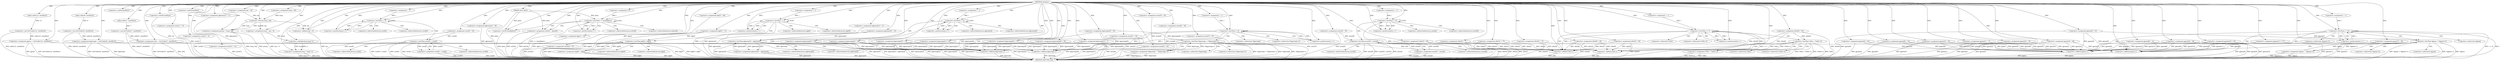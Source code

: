 digraph cbnalicn {  
"3689348814742510380" [label = "(METHOD,cbnalicn)" ]
"3689348814742510872" [label = "(METHOD_RETURN,void)" ]
"3689348814742510381" [label = "(PARAM,char* pbsic)" ]
"3689348814742510388" [label = "(<operator>.assignment,hsaq = 60)" ]
"3689348814742510391" [label = "(<operator>.assignment,gpmm = (int*)calloc(12, sizeof(int)))" ]
"3689348814742510393" [label = "(<operator>.cast,(int*)calloc(12, sizeof(int)))" ]
"3689348814742510395" [label = "(calloc,calloc(12, sizeof(int)))" ]
"3689348814742510397" [label = "(<operator>.sizeOf,sizeof(int))" ]
"3689348814742510399" [label = "(<operator>.assignment,qgloomy[0] = 23)" ]
"3689348814742510404" [label = "(<operator>.assignment,gpmm[0] = 61)" ]
"3689348814742510409" [label = "(<operator>.assignment,lpgwozqm = (int*)calloc(8, sizeof(int)))" ]
"3689348814742510411" [label = "(<operator>.cast,(int*)calloc(8, sizeof(int)))" ]
"3689348814742510413" [label = "(calloc,calloc(8, sizeof(int)))" ]
"3689348814742510415" [label = "(<operator>.sizeOf,sizeof(int))" ]
"3689348814742510420" [label = "(<operator>.assignment,sblw = (int*)calloc(7, sizeof(int)))" ]
"3689348814742510422" [label = "(<operator>.cast,(int*)calloc(7, sizeof(int)))" ]
"3689348814742510424" [label = "(calloc,calloc(7, sizeof(int)))" ]
"3689348814742510426" [label = "(<operator>.sizeOf,sizeof(int))" ]
"3689348814742510428" [label = "(<operator>.assignment,sblw[0] = 83)" ]
"3689348814742510434" [label = "(<operator>.assignment,cnre[0] = 63)" ]
"3689348814742510439" [label = "(<operator>.assignment,lpgwozqm[0] = 65)" ]
"3689348814742510444" [label = "(<operator>.assignment,cnre[1] = 72)" ]
"3689348814742510449" [label = "(<operator>.assignment,znwn[0] = 50)" ]
"3689348814742510454" [label = "(<operator>.assignment,cnre[2] = 31)" ]
"3689348814742510459" [label = "(<operator>.assignment,gpmm[1] = 17)" ]
"3689348814742510464" [label = "(<operator>.assignment,znwn[1] = 14)" ]
"3689348814742510469" [label = "(<operator>.assignment,qgloomy[1] = 71)" ]
"3689348814742510475" [label = "(<operator>.assignment,ieq = 36)" ]
"3689348814742510479" [label = "(<operator>.assignment,gwuyq = hsaq / ieq)" ]
"3689348814742510481" [label = "(<operator>.division,hsaq / ieq)" ]
"3689348814742510485" [label = "(<operator>.assignment,lpgwozqm[1] = 92)" ]
"3689348814742510492" [label = "(<operator>.assignment,i = 1)" ]
"3689348814742510495" [label = "(<operator>.lessThan,i < 3)" ]
"3689348814742510498" [label = "(<operator>.postIncrement,i++)" ]
"3689348814742510502" [label = "(<operator>.lessThan,cnre[0] < cnre[i])" ]
"3689348814742510510" [label = "(<operator>.assignment,cnre[0] = cnre[i])" ]
"3689348814742510517" [label = "(<operator>.assignment,hjp[0] = 13)" ]
"3689348814742510522" [label = "(<operator>.assignment,qgloomy[2] = 56)" ]
"3689348814742510527" [label = "(<operator>.assignment,sblw[1] = 75)" ]
"3689348814742510533" [label = "(<operator>.assignment,i=0)" ]
"3689348814742510536" [label = "(<operator>.lessThan,i < sizeof(pbsic))" ]
"3689348814742510538" [label = "(<operator>.sizeOf,sizeof(pbsic))" ]
"3689348814742510540" [label = "(<operator>.postIncrement,i++)" ]
"3689348814742510543" [label = "(<operator>.assignment,ewlw[i] = pbsic[i])" ]
"3689348814742510550" [label = "(<operator>.assignment,hjp[1] = 34)" ]
"3689348814742510555" [label = "(<operator>.assignment,gpmm[2] = 16)" ]
"3689348814742510560" [label = "(<operator>.assignment,znwn[2] = 97)" ]
"3689348814742510565" [label = "(<operator>.assignment,hsaq = ieq + 6)" ]
"3689348814742510567" [label = "(<operator>.addition,ieq + 6)" ]
"3689348814742510570" [label = "(<operator>.assignment,hjp[2] = 89)" ]
"3689348814742510577" [label = "(<operator>.assignment,i = 1)" ]
"3689348814742510580" [label = "(<operator>.lessThan,i < 3)" ]
"3689348814742510583" [label = "(<operator>.postIncrement,i++)" ]
"3689348814742510587" [label = "(<operator>.lessThan,hjp[0] < hjp[i])" ]
"3689348814742510595" [label = "(<operator>.assignment,hjp[0] = hjp[i])" ]
"3689348814742510602" [label = "(<operator>.assignment,hsaq = hsaq * 2)" ]
"3689348814742510604" [label = "(<operator>.multiplication,hsaq * 2)" ]
"3689348814742510607" [label = "(<operator>.assignment,lpgwozqm[2] = 96)" ]
"3689348814742510612" [label = "(<operator>.assignment,lpgwozqm[3] = 59)" ]
"3689348814742510617" [label = "(<operator>.assignment,qgloomy[3] = 11)" ]
"3689348814742510622" [label = "(<operator>.assignment,lpgwozqm[4] = 75)" ]
"3689348814742510629" [label = "(<operator>.assignment,i = 1)" ]
"3689348814742510632" [label = "(<operator>.lessThan,i < 4)" ]
"3689348814742510635" [label = "(<operator>.postIncrement,i++)" ]
"3689348814742510639" [label = "(<operator>.lessThan,qgloomy[0] < qgloomy[i])" ]
"3689348814742510647" [label = "(<operator>.assignment,qgloomy[0] = qgloomy[i])" ]
"3689348814742510654" [label = "(<operator>.assignment,lpgwozqm[5] = 33)" ]
"3689348814742510659" [label = "(<operator>.assignment,lpgwozqm[6] = 58)" ]
"3689348814742510664" [label = "(<operator>.assignment,sblw[2] = 7)" ]
"3689348814742510669" [label = "(<operator>.assignment,sblw[3] = 65)" ]
"3689348814742510674" [label = "(<operator>.assignment,lpgwozqm[7] = 7)" ]
"3689348814742510679" [label = "(<operator>.assignment,znwn[3] = 16)" ]
"3689348814742510684" [label = "(<operator>.assignment,znwn[4] = 93)" ]
"3689348814742510689" [label = "(<operator>.assignment,gpmm[3] = 66)" ]
"3689348814742510696" [label = "(<operator>.assignment,i = 1)" ]
"3689348814742510699" [label = "(<operator>.lessThan,i < 8)" ]
"3689348814742510702" [label = "(<operator>.postIncrement,i++)" ]
"3689348814742510706" [label = "(<operator>.lessThan,*lpgwozqm < *(lpgwozqm+i))" ]
"3689348814742510710" [label = "(<operator>.addition,lpgwozqm+i)" ]
"3689348814742510714" [label = "(<operator>.assignment,*lpgwozqm = *(lpgwozqm+i))" ]
"3689348814742510718" [label = "(<operator>.addition,lpgwozqm+i)" ]
"3689348814742510721" [label = "(<operator>.assignment,znwn[5] = 20)" ]
"3689348814742510726" [label = "(<operator>.assignment,znwn[6] = 50)" ]
"3689348814742510731" [label = "(<operator>.assignment,znwn[7] = 97)" ]
"3689348814742510736" [label = "(<operator>.assignment,sblw[4] = 73)" ]
"3689348814742510743" [label = "(<operator>.assignment,i = 1)" ]
"3689348814742510746" [label = "(<operator>.lessThan,i < 8)" ]
"3689348814742510749" [label = "(<operator>.postIncrement,i++)" ]
"3689348814742510753" [label = "(<operator>.lessThan,znwn[0] < znwn[i])" ]
"3689348814742510761" [label = "(<operator>.assignment,znwn[0] = znwn[i])" ]
"3689348814742510768" [label = "(<operator>.assignment,sblw[5] = 50)" ]
"3689348814742510773" [label = "(<operator>.assignment,gpmm[4] = 93)" ]
"3689348814742510778" [label = "(<operator>.assignment,sblw[6] = 36)" ]
"3689348814742510785" [label = "(<operator>.assignment,i = 1)" ]
"3689348814742510788" [label = "(<operator>.lessThan,i < 7)" ]
"3689348814742510791" [label = "(<operator>.postIncrement,i++)" ]
"3689348814742510795" [label = "(<operator>.lessThan,*sblw < *(sblw+i))" ]
"3689348814742510799" [label = "(<operator>.addition,sblw+i)" ]
"3689348814742510803" [label = "(<operator>.assignment,*sblw = *(sblw+i))" ]
"3689348814742510807" [label = "(<operator>.addition,sblw+i)" ]
"3689348814742510810" [label = "(<operator>.assignment,gpmm[5] = 55)" ]
"3689348814742510815" [label = "(<operator>.assignment,gpmm[6] = 52)" ]
"3689348814742510820" [label = "(<operator>.assignment,gpmm[7] = 80)" ]
"3689348814742510825" [label = "(<operator>.assignment,gpmm[8] = 21)" ]
"3689348814742510830" [label = "(<operator>.assignment,gpmm[9] = 60)" ]
"3689348814742510835" [label = "(<operator>.assignment,gpmm[10] = 54)" ]
"3689348814742510840" [label = "(<operator>.assignment,gpmm[11] = 57)" ]
"3689348814742510847" [label = "(<operator>.assignment,i = 1)" ]
"3689348814742510850" [label = "(<operator>.lessThan,i < 12)" ]
"3689348814742510853" [label = "(<operator>.postIncrement,i++)" ]
"3689348814742510857" [label = "(<operator>.lessThan,*gpmm < *(gpmm+i))" ]
"3689348814742510861" [label = "(<operator>.addition,gpmm+i)" ]
"3689348814742510865" [label = "(<operator>.assignment,*gpmm = *(gpmm+i))" ]
"3689348814742510869" [label = "(<operator>.addition,gpmm+i)" ]
"3689348814742510503" [label = "(<operator>.indirectIndexAccess,cnre[0])" ]
"3689348814742510506" [label = "(<operator>.indirectIndexAccess,cnre[i])" ]
"3689348814742510511" [label = "(<operator>.indirectIndexAccess,cnre[0])" ]
"3689348814742510514" [label = "(<operator>.indirectIndexAccess,cnre[i])" ]
"3689348814742510544" [label = "(<operator>.indirectIndexAccess,ewlw[i])" ]
"3689348814742510547" [label = "(<operator>.indirectIndexAccess,pbsic[i])" ]
"3689348814742510588" [label = "(<operator>.indirectIndexAccess,hjp[0])" ]
"3689348814742510591" [label = "(<operator>.indirectIndexAccess,hjp[i])" ]
"3689348814742510596" [label = "(<operator>.indirectIndexAccess,hjp[0])" ]
"3689348814742510599" [label = "(<operator>.indirectIndexAccess,hjp[i])" ]
"3689348814742510640" [label = "(<operator>.indirectIndexAccess,qgloomy[0])" ]
"3689348814742510643" [label = "(<operator>.indirectIndexAccess,qgloomy[i])" ]
"3689348814742510648" [label = "(<operator>.indirectIndexAccess,qgloomy[0])" ]
"3689348814742510651" [label = "(<operator>.indirectIndexAccess,qgloomy[i])" ]
"3689348814742510707" [label = "(<operator>.indirection,*lpgwozqm)" ]
"3689348814742510709" [label = "(<operator>.indirection,*(lpgwozqm+i))" ]
"3689348814742510715" [label = "(<operator>.indirection,*lpgwozqm)" ]
"3689348814742510717" [label = "(<operator>.indirection,*(lpgwozqm+i))" ]
"3689348814742510754" [label = "(<operator>.indirectIndexAccess,znwn[0])" ]
"3689348814742510757" [label = "(<operator>.indirectIndexAccess,znwn[i])" ]
"3689348814742510762" [label = "(<operator>.indirectIndexAccess,znwn[0])" ]
"3689348814742510765" [label = "(<operator>.indirectIndexAccess,znwn[i])" ]
"3689348814742510796" [label = "(<operator>.indirection,*sblw)" ]
"3689348814742510798" [label = "(<operator>.indirection,*(sblw+i))" ]
"3689348814742510804" [label = "(<operator>.indirection,*sblw)" ]
"3689348814742510806" [label = "(<operator>.indirection,*(sblw+i))" ]
"3689348814742510858" [label = "(<operator>.indirection,*gpmm)" ]
"3689348814742510860" [label = "(<operator>.indirection,*(gpmm+i))" ]
"3689348814742510866" [label = "(<operator>.indirection,*gpmm)" ]
"3689348814742510868" [label = "(<operator>.indirection,*(gpmm+i))" ]
  "3689348814742510795" -> "3689348814742510872"  [ label = "DDG: *sblw < *(sblw+i)"] 
  "3689348814742510865" -> "3689348814742510872"  [ label = "DDG: *gpmm"] 
  "3689348814742510746" -> "3689348814742510872"  [ label = "DDG: i < 8"] 
  "3689348814742510527" -> "3689348814742510872"  [ label = "DDG: sblw[1]"] 
  "3689348814742510411" -> "3689348814742510872"  [ label = "DDG: calloc(8, sizeof(int))"] 
  "3689348814742510595" -> "3689348814742510872"  [ label = "DDG: hjp[i]"] 
  "3689348814742510850" -> "3689348814742510872"  [ label = "DDG: i < 12"] 
  "3689348814742510434" -> "3689348814742510872"  [ label = "DDG: cnre[0]"] 
  "3689348814742510654" -> "3689348814742510872"  [ label = "DDG: lpgwozqm[5]"] 
  "3689348814742510710" -> "3689348814742510872"  [ label = "DDG: lpgwozqm"] 
  "3689348814742510612" -> "3689348814742510872"  [ label = "DDG: lpgwozqm[3]"] 
  "3689348814742510840" -> "3689348814742510872"  [ label = "DDG: gpmm[11]"] 
  "3689348814742510444" -> "3689348814742510872"  [ label = "DDG: cnre[1]"] 
  "3689348814742510659" -> "3689348814742510872"  [ label = "DDG: lpgwozqm[6]"] 
  "3689348814742510799" -> "3689348814742510872"  [ label = "DDG: sblw"] 
  "3689348814742510510" -> "3689348814742510872"  [ label = "DDG: cnre[0]"] 
  "3689348814742510479" -> "3689348814742510872"  [ label = "DDG: gwuyq"] 
  "3689348814742510454" -> "3689348814742510872"  [ label = "DDG: cnre[2]"] 
  "3689348814742510736" -> "3689348814742510872"  [ label = "DDG: sblw[4]"] 
  "3689348814742510639" -> "3689348814742510872"  [ label = "DDG: qgloomy[i]"] 
  "3689348814742510502" -> "3689348814742510872"  [ label = "DDG: cnre[0] < cnre[i]"] 
  "3689348814742510721" -> "3689348814742510872"  [ label = "DDG: znwn[5]"] 
  "3689348814742510602" -> "3689348814742510872"  [ label = "DDG: hsaq * 2"] 
  "3689348814742510550" -> "3689348814742510872"  [ label = "DDG: hjp[1]"] 
  "3689348814742510391" -> "3689348814742510872"  [ label = "DDG: gpmm"] 
  "3689348814742510861" -> "3689348814742510872"  [ label = "DDG: gpmm"] 
  "3689348814742510639" -> "3689348814742510872"  [ label = "DDG: qgloomy[0] < qgloomy[i]"] 
  "3689348814742510865" -> "3689348814742510872"  [ label = "DDG: *(gpmm+i)"] 
  "3689348814742510825" -> "3689348814742510872"  [ label = "DDG: gpmm[8]"] 
  "3689348814742510565" -> "3689348814742510872"  [ label = "DDG: ieq + 6"] 
  "3689348814742510761" -> "3689348814742510872"  [ label = "DDG: znwn[i]"] 
  "3689348814742510778" -> "3689348814742510872"  [ label = "DDG: sblw[6]"] 
  "3689348814742510714" -> "3689348814742510872"  [ label = "DDG: *lpgwozqm"] 
  "3689348814742510674" -> "3689348814742510872"  [ label = "DDG: lpgwozqm[7]"] 
  "3689348814742510555" -> "3689348814742510872"  [ label = "DDG: gpmm[2]"] 
  "3689348814742510502" -> "3689348814742510872"  [ label = "DDG: cnre[0]"] 
  "3689348814742510753" -> "3689348814742510872"  [ label = "DDG: znwn[0]"] 
  "3689348814742510647" -> "3689348814742510872"  [ label = "DDG: qgloomy[0]"] 
  "3689348814742510795" -> "3689348814742510872"  [ label = "DDG: *(sblw+i)"] 
  "3689348814742510647" -> "3689348814742510872"  [ label = "DDG: qgloomy[i]"] 
  "3689348814742510850" -> "3689348814742510872"  [ label = "DDG: i"] 
  "3689348814742510815" -> "3689348814742510872"  [ label = "DDG: gpmm[6]"] 
  "3689348814742510803" -> "3689348814742510872"  [ label = "DDG: *sblw"] 
  "3689348814742510391" -> "3689348814742510872"  [ label = "DDG: (int*)calloc(12, sizeof(int))"] 
  "3689348814742510543" -> "3689348814742510872"  [ label = "DDG: ewlw[i]"] 
  "3689348814742510632" -> "3689348814742510872"  [ label = "DDG: i < 4"] 
  "3689348814742510393" -> "3689348814742510872"  [ label = "DDG: calloc(12, sizeof(int))"] 
  "3689348814742510761" -> "3689348814742510872"  [ label = "DDG: znwn[0]"] 
  "3689348814742510538" -> "3689348814742510872"  [ label = "DDG: pbsic"] 
  "3689348814742510607" -> "3689348814742510872"  [ label = "DDG: lpgwozqm[2]"] 
  "3689348814742510684" -> "3689348814742510872"  [ label = "DDG: znwn[4]"] 
  "3689348814742510810" -> "3689348814742510872"  [ label = "DDG: gpmm[5]"] 
  "3689348814742510439" -> "3689348814742510872"  [ label = "DDG: lpgwozqm[0]"] 
  "3689348814742510664" -> "3689348814742510872"  [ label = "DDG: sblw[2]"] 
  "3689348814742510830" -> "3689348814742510872"  [ label = "DDG: gpmm[9]"] 
  "3689348814742510567" -> "3689348814742510872"  [ label = "DDG: ieq"] 
  "3689348814742510753" -> "3689348814742510872"  [ label = "DDG: znwn[0] < znwn[i]"] 
  "3689348814742510617" -> "3689348814742510872"  [ label = "DDG: qgloomy[3]"] 
  "3689348814742510820" -> "3689348814742510872"  [ label = "DDG: gpmm[7]"] 
  "3689348814742510857" -> "3689348814742510872"  [ label = "DDG: *gpmm < *(gpmm+i)"] 
  "3689348814742510795" -> "3689348814742510872"  [ label = "DDG: *sblw"] 
  "3689348814742510788" -> "3689348814742510872"  [ label = "DDG: i < 7"] 
  "3689348814742510706" -> "3689348814742510872"  [ label = "DDG: *lpgwozqm < *(lpgwozqm+i)"] 
  "3689348814742510420" -> "3689348814742510872"  [ label = "DDG: (int*)calloc(7, sizeof(int))"] 
  "3689348814742510459" -> "3689348814742510872"  [ label = "DDG: gpmm[1]"] 
  "3689348814742510449" -> "3689348814742510872"  [ label = "DDG: znwn[0]"] 
  "3689348814742510807" -> "3689348814742510872"  [ label = "DDG: sblw"] 
  "3689348814742510536" -> "3689348814742510872"  [ label = "DDG: i < sizeof(pbsic)"] 
  "3689348814742510726" -> "3689348814742510872"  [ label = "DDG: znwn[6]"] 
  "3689348814742510422" -> "3689348814742510872"  [ label = "DDG: calloc(7, sizeof(int))"] 
  "3689348814742510706" -> "3689348814742510872"  [ label = "DDG: *lpgwozqm"] 
  "3689348814742510404" -> "3689348814742510872"  [ label = "DDG: gpmm[0]"] 
  "3689348814742510409" -> "3689348814742510872"  [ label = "DDG: lpgwozqm"] 
  "3689348814742510857" -> "3689348814742510872"  [ label = "DDG: *(gpmm+i)"] 
  "3689348814742510669" -> "3689348814742510872"  [ label = "DDG: sblw[3]"] 
  "3689348814742510409" -> "3689348814742510872"  [ label = "DDG: (int*)calloc(8, sizeof(int))"] 
  "3689348814742510639" -> "3689348814742510872"  [ label = "DDG: qgloomy[0]"] 
  "3689348814742510773" -> "3689348814742510872"  [ label = "DDG: gpmm[4]"] 
  "3689348814742510502" -> "3689348814742510872"  [ label = "DDG: cnre[i]"] 
  "3689348814742510602" -> "3689348814742510872"  [ label = "DDG: hsaq"] 
  "3689348814742510706" -> "3689348814742510872"  [ label = "DDG: *(lpgwozqm+i)"] 
  "3689348814742510689" -> "3689348814742510872"  [ label = "DDG: gpmm[3]"] 
  "3689348814742510543" -> "3689348814742510872"  [ label = "DDG: pbsic[i]"] 
  "3689348814742510587" -> "3689348814742510872"  [ label = "DDG: hjp[0]"] 
  "3689348814742510469" -> "3689348814742510872"  [ label = "DDG: qgloomy[1]"] 
  "3689348814742510426" -> "3689348814742510872"  [ label = "DDG: int"] 
  "3689348814742510464" -> "3689348814742510872"  [ label = "DDG: znwn[1]"] 
  "3689348814742510753" -> "3689348814742510872"  [ label = "DDG: znwn[i]"] 
  "3689348814742510857" -> "3689348814742510872"  [ label = "DDG: *gpmm"] 
  "3689348814742510587" -> "3689348814742510872"  [ label = "DDG: hjp[0] < hjp[i]"] 
  "3689348814742510485" -> "3689348814742510872"  [ label = "DDG: lpgwozqm[1]"] 
  "3689348814742510595" -> "3689348814742510872"  [ label = "DDG: hjp[0]"] 
  "3689348814742510718" -> "3689348814742510872"  [ label = "DDG: lpgwozqm"] 
  "3689348814742510381" -> "3689348814742510872"  [ label = "DDG: pbsic"] 
  "3689348814742510587" -> "3689348814742510872"  [ label = "DDG: hjp[i]"] 
  "3689348814742510580" -> "3689348814742510872"  [ label = "DDG: i < 3"] 
  "3689348814742510768" -> "3689348814742510872"  [ label = "DDG: sblw[5]"] 
  "3689348814742510731" -> "3689348814742510872"  [ label = "DDG: znwn[7]"] 
  "3689348814742510420" -> "3689348814742510872"  [ label = "DDG: sblw"] 
  "3689348814742510399" -> "3689348814742510872"  [ label = "DDG: qgloomy[0]"] 
  "3689348814742510522" -> "3689348814742510872"  [ label = "DDG: qgloomy[2]"] 
  "3689348814742510835" -> "3689348814742510872"  [ label = "DDG: gpmm[10]"] 
  "3689348814742510714" -> "3689348814742510872"  [ label = "DDG: *(lpgwozqm+i)"] 
  "3689348814742510510" -> "3689348814742510872"  [ label = "DDG: cnre[i]"] 
  "3689348814742510517" -> "3689348814742510872"  [ label = "DDG: hjp[0]"] 
  "3689348814742510560" -> "3689348814742510872"  [ label = "DDG: znwn[2]"] 
  "3689348814742510479" -> "3689348814742510872"  [ label = "DDG: hsaq / ieq"] 
  "3689348814742510622" -> "3689348814742510872"  [ label = "DDG: lpgwozqm[4]"] 
  "3689348814742510803" -> "3689348814742510872"  [ label = "DDG: *(sblw+i)"] 
  "3689348814742510679" -> "3689348814742510872"  [ label = "DDG: znwn[3]"] 
  "3689348814742510570" -> "3689348814742510872"  [ label = "DDG: hjp[2]"] 
  "3689348814742510428" -> "3689348814742510872"  [ label = "DDG: sblw[0]"] 
  "3689348814742510869" -> "3689348814742510872"  [ label = "DDG: gpmm"] 
  "3689348814742510380" -> "3689348814742510381"  [ label = "DDG: "] 
  "3689348814742510380" -> "3689348814742510388"  [ label = "DDG: "] 
  "3689348814742510393" -> "3689348814742510391"  [ label = "DDG: calloc(12, sizeof(int))"] 
  "3689348814742510380" -> "3689348814742510391"  [ label = "DDG: "] 
  "3689348814742510395" -> "3689348814742510393"  [ label = "DDG: 12"] 
  "3689348814742510380" -> "3689348814742510395"  [ label = "DDG: "] 
  "3689348814742510380" -> "3689348814742510397"  [ label = "DDG: "] 
  "3689348814742510380" -> "3689348814742510399"  [ label = "DDG: "] 
  "3689348814742510380" -> "3689348814742510404"  [ label = "DDG: "] 
  "3689348814742510411" -> "3689348814742510409"  [ label = "DDG: calloc(8, sizeof(int))"] 
  "3689348814742510380" -> "3689348814742510409"  [ label = "DDG: "] 
  "3689348814742510413" -> "3689348814742510411"  [ label = "DDG: 8"] 
  "3689348814742510380" -> "3689348814742510413"  [ label = "DDG: "] 
  "3689348814742510380" -> "3689348814742510415"  [ label = "DDG: "] 
  "3689348814742510422" -> "3689348814742510420"  [ label = "DDG: calloc(7, sizeof(int))"] 
  "3689348814742510380" -> "3689348814742510420"  [ label = "DDG: "] 
  "3689348814742510424" -> "3689348814742510422"  [ label = "DDG: 7"] 
  "3689348814742510380" -> "3689348814742510424"  [ label = "DDG: "] 
  "3689348814742510380" -> "3689348814742510426"  [ label = "DDG: "] 
  "3689348814742510380" -> "3689348814742510428"  [ label = "DDG: "] 
  "3689348814742510380" -> "3689348814742510434"  [ label = "DDG: "] 
  "3689348814742510380" -> "3689348814742510439"  [ label = "DDG: "] 
  "3689348814742510380" -> "3689348814742510444"  [ label = "DDG: "] 
  "3689348814742510380" -> "3689348814742510449"  [ label = "DDG: "] 
  "3689348814742510380" -> "3689348814742510454"  [ label = "DDG: "] 
  "3689348814742510380" -> "3689348814742510459"  [ label = "DDG: "] 
  "3689348814742510380" -> "3689348814742510464"  [ label = "DDG: "] 
  "3689348814742510380" -> "3689348814742510469"  [ label = "DDG: "] 
  "3689348814742510380" -> "3689348814742510475"  [ label = "DDG: "] 
  "3689348814742510481" -> "3689348814742510479"  [ label = "DDG: hsaq"] 
  "3689348814742510481" -> "3689348814742510479"  [ label = "DDG: ieq"] 
  "3689348814742510380" -> "3689348814742510479"  [ label = "DDG: "] 
  "3689348814742510388" -> "3689348814742510481"  [ label = "DDG: hsaq"] 
  "3689348814742510380" -> "3689348814742510481"  [ label = "DDG: "] 
  "3689348814742510475" -> "3689348814742510481"  [ label = "DDG: ieq"] 
  "3689348814742510380" -> "3689348814742510485"  [ label = "DDG: "] 
  "3689348814742510380" -> "3689348814742510492"  [ label = "DDG: "] 
  "3689348814742510498" -> "3689348814742510495"  [ label = "DDG: i"] 
  "3689348814742510492" -> "3689348814742510495"  [ label = "DDG: i"] 
  "3689348814742510380" -> "3689348814742510495"  [ label = "DDG: "] 
  "3689348814742510495" -> "3689348814742510498"  [ label = "DDG: i"] 
  "3689348814742510380" -> "3689348814742510498"  [ label = "DDG: "] 
  "3689348814742510434" -> "3689348814742510502"  [ label = "DDG: cnre[0]"] 
  "3689348814742510510" -> "3689348814742510502"  [ label = "DDG: cnre[0]"] 
  "3689348814742510502" -> "3689348814742510510"  [ label = "DDG: cnre[i]"] 
  "3689348814742510380" -> "3689348814742510517"  [ label = "DDG: "] 
  "3689348814742510380" -> "3689348814742510522"  [ label = "DDG: "] 
  "3689348814742510380" -> "3689348814742510527"  [ label = "DDG: "] 
  "3689348814742510380" -> "3689348814742510533"  [ label = "DDG: "] 
  "3689348814742510540" -> "3689348814742510536"  [ label = "DDG: i"] 
  "3689348814742510533" -> "3689348814742510536"  [ label = "DDG: i"] 
  "3689348814742510380" -> "3689348814742510536"  [ label = "DDG: "] 
  "3689348814742510381" -> "3689348814742510536"  [ label = "DDG: pbsic"] 
  "3689348814742510381" -> "3689348814742510538"  [ label = "DDG: pbsic"] 
  "3689348814742510380" -> "3689348814742510538"  [ label = "DDG: "] 
  "3689348814742510536" -> "3689348814742510540"  [ label = "DDG: i"] 
  "3689348814742510380" -> "3689348814742510540"  [ label = "DDG: "] 
  "3689348814742510381" -> "3689348814742510543"  [ label = "DDG: pbsic"] 
  "3689348814742510380" -> "3689348814742510543"  [ label = "DDG: "] 
  "3689348814742510380" -> "3689348814742510550"  [ label = "DDG: "] 
  "3689348814742510380" -> "3689348814742510555"  [ label = "DDG: "] 
  "3689348814742510380" -> "3689348814742510560"  [ label = "DDG: "] 
  "3689348814742510481" -> "3689348814742510565"  [ label = "DDG: ieq"] 
  "3689348814742510380" -> "3689348814742510565"  [ label = "DDG: "] 
  "3689348814742510481" -> "3689348814742510567"  [ label = "DDG: ieq"] 
  "3689348814742510380" -> "3689348814742510567"  [ label = "DDG: "] 
  "3689348814742510380" -> "3689348814742510570"  [ label = "DDG: "] 
  "3689348814742510380" -> "3689348814742510577"  [ label = "DDG: "] 
  "3689348814742510577" -> "3689348814742510580"  [ label = "DDG: i"] 
  "3689348814742510583" -> "3689348814742510580"  [ label = "DDG: i"] 
  "3689348814742510380" -> "3689348814742510580"  [ label = "DDG: "] 
  "3689348814742510580" -> "3689348814742510583"  [ label = "DDG: i"] 
  "3689348814742510380" -> "3689348814742510583"  [ label = "DDG: "] 
  "3689348814742510595" -> "3689348814742510587"  [ label = "DDG: hjp[0]"] 
  "3689348814742510517" -> "3689348814742510587"  [ label = "DDG: hjp[0]"] 
  "3689348814742510587" -> "3689348814742510595"  [ label = "DDG: hjp[i]"] 
  "3689348814742510604" -> "3689348814742510602"  [ label = "DDG: hsaq"] 
  "3689348814742510604" -> "3689348814742510602"  [ label = "DDG: 2"] 
  "3689348814742510380" -> "3689348814742510602"  [ label = "DDG: "] 
  "3689348814742510565" -> "3689348814742510604"  [ label = "DDG: hsaq"] 
  "3689348814742510380" -> "3689348814742510604"  [ label = "DDG: "] 
  "3689348814742510380" -> "3689348814742510607"  [ label = "DDG: "] 
  "3689348814742510380" -> "3689348814742510612"  [ label = "DDG: "] 
  "3689348814742510380" -> "3689348814742510617"  [ label = "DDG: "] 
  "3689348814742510380" -> "3689348814742510622"  [ label = "DDG: "] 
  "3689348814742510380" -> "3689348814742510629"  [ label = "DDG: "] 
  "3689348814742510635" -> "3689348814742510632"  [ label = "DDG: i"] 
  "3689348814742510629" -> "3689348814742510632"  [ label = "DDG: i"] 
  "3689348814742510380" -> "3689348814742510632"  [ label = "DDG: "] 
  "3689348814742510632" -> "3689348814742510635"  [ label = "DDG: i"] 
  "3689348814742510380" -> "3689348814742510635"  [ label = "DDG: "] 
  "3689348814742510647" -> "3689348814742510639"  [ label = "DDG: qgloomy[0]"] 
  "3689348814742510399" -> "3689348814742510639"  [ label = "DDG: qgloomy[0]"] 
  "3689348814742510639" -> "3689348814742510647"  [ label = "DDG: qgloomy[i]"] 
  "3689348814742510380" -> "3689348814742510654"  [ label = "DDG: "] 
  "3689348814742510380" -> "3689348814742510659"  [ label = "DDG: "] 
  "3689348814742510380" -> "3689348814742510664"  [ label = "DDG: "] 
  "3689348814742510380" -> "3689348814742510669"  [ label = "DDG: "] 
  "3689348814742510380" -> "3689348814742510674"  [ label = "DDG: "] 
  "3689348814742510380" -> "3689348814742510679"  [ label = "DDG: "] 
  "3689348814742510380" -> "3689348814742510684"  [ label = "DDG: "] 
  "3689348814742510380" -> "3689348814742510689"  [ label = "DDG: "] 
  "3689348814742510380" -> "3689348814742510696"  [ label = "DDG: "] 
  "3689348814742510702" -> "3689348814742510699"  [ label = "DDG: i"] 
  "3689348814742510696" -> "3689348814742510699"  [ label = "DDG: i"] 
  "3689348814742510380" -> "3689348814742510699"  [ label = "DDG: "] 
  "3689348814742510380" -> "3689348814742510702"  [ label = "DDG: "] 
  "3689348814742510699" -> "3689348814742510702"  [ label = "DDG: i"] 
  "3689348814742510714" -> "3689348814742510706"  [ label = "DDG: *lpgwozqm"] 
  "3689348814742510439" -> "3689348814742510706"  [ label = "DDG: lpgwozqm[0]"] 
  "3689348814742510612" -> "3689348814742510710"  [ label = "DDG: lpgwozqm[3]"] 
  "3689348814742510659" -> "3689348814742510710"  [ label = "DDG: lpgwozqm[6]"] 
  "3689348814742510674" -> "3689348814742510710"  [ label = "DDG: lpgwozqm[7]"] 
  "3689348814742510607" -> "3689348814742510710"  [ label = "DDG: lpgwozqm[2]"] 
  "3689348814742510439" -> "3689348814742510710"  [ label = "DDG: lpgwozqm[0]"] 
  "3689348814742510409" -> "3689348814742510710"  [ label = "DDG: lpgwozqm"] 
  "3689348814742510622" -> "3689348814742510710"  [ label = "DDG: lpgwozqm[4]"] 
  "3689348814742510654" -> "3689348814742510710"  [ label = "DDG: lpgwozqm[5]"] 
  "3689348814742510485" -> "3689348814742510710"  [ label = "DDG: lpgwozqm[1]"] 
  "3689348814742510380" -> "3689348814742510710"  [ label = "DDG: "] 
  "3689348814742510699" -> "3689348814742510710"  [ label = "DDG: i"] 
  "3689348814742510706" -> "3689348814742510714"  [ label = "DDG: *(lpgwozqm+i)"] 
  "3689348814742510612" -> "3689348814742510718"  [ label = "DDG: lpgwozqm[3]"] 
  "3689348814742510659" -> "3689348814742510718"  [ label = "DDG: lpgwozqm[6]"] 
  "3689348814742510674" -> "3689348814742510718"  [ label = "DDG: lpgwozqm[7]"] 
  "3689348814742510607" -> "3689348814742510718"  [ label = "DDG: lpgwozqm[2]"] 
  "3689348814742510439" -> "3689348814742510718"  [ label = "DDG: lpgwozqm[0]"] 
  "3689348814742510485" -> "3689348814742510718"  [ label = "DDG: lpgwozqm[1]"] 
  "3689348814742510622" -> "3689348814742510718"  [ label = "DDG: lpgwozqm[4]"] 
  "3689348814742510654" -> "3689348814742510718"  [ label = "DDG: lpgwozqm[5]"] 
  "3689348814742510380" -> "3689348814742510718"  [ label = "DDG: "] 
  "3689348814742510699" -> "3689348814742510718"  [ label = "DDG: i"] 
  "3689348814742510380" -> "3689348814742510721"  [ label = "DDG: "] 
  "3689348814742510380" -> "3689348814742510726"  [ label = "DDG: "] 
  "3689348814742510380" -> "3689348814742510731"  [ label = "DDG: "] 
  "3689348814742510380" -> "3689348814742510736"  [ label = "DDG: "] 
  "3689348814742510380" -> "3689348814742510743"  [ label = "DDG: "] 
  "3689348814742510749" -> "3689348814742510746"  [ label = "DDG: i"] 
  "3689348814742510743" -> "3689348814742510746"  [ label = "DDG: i"] 
  "3689348814742510380" -> "3689348814742510746"  [ label = "DDG: "] 
  "3689348814742510746" -> "3689348814742510749"  [ label = "DDG: i"] 
  "3689348814742510380" -> "3689348814742510749"  [ label = "DDG: "] 
  "3689348814742510761" -> "3689348814742510753"  [ label = "DDG: znwn[0]"] 
  "3689348814742510449" -> "3689348814742510753"  [ label = "DDG: znwn[0]"] 
  "3689348814742510753" -> "3689348814742510761"  [ label = "DDG: znwn[i]"] 
  "3689348814742510380" -> "3689348814742510768"  [ label = "DDG: "] 
  "3689348814742510380" -> "3689348814742510773"  [ label = "DDG: "] 
  "3689348814742510380" -> "3689348814742510778"  [ label = "DDG: "] 
  "3689348814742510380" -> "3689348814742510785"  [ label = "DDG: "] 
  "3689348814742510785" -> "3689348814742510788"  [ label = "DDG: i"] 
  "3689348814742510791" -> "3689348814742510788"  [ label = "DDG: i"] 
  "3689348814742510380" -> "3689348814742510788"  [ label = "DDG: "] 
  "3689348814742510380" -> "3689348814742510791"  [ label = "DDG: "] 
  "3689348814742510788" -> "3689348814742510791"  [ label = "DDG: i"] 
  "3689348814742510803" -> "3689348814742510795"  [ label = "DDG: *sblw"] 
  "3689348814742510428" -> "3689348814742510795"  [ label = "DDG: sblw[0]"] 
  "3689348814742510527" -> "3689348814742510799"  [ label = "DDG: sblw[1]"] 
  "3689348814742510736" -> "3689348814742510799"  [ label = "DDG: sblw[4]"] 
  "3689348814742510778" -> "3689348814742510799"  [ label = "DDG: sblw[6]"] 
  "3689348814742510664" -> "3689348814742510799"  [ label = "DDG: sblw[2]"] 
  "3689348814742510669" -> "3689348814742510799"  [ label = "DDG: sblw[3]"] 
  "3689348814742510428" -> "3689348814742510799"  [ label = "DDG: sblw[0]"] 
  "3689348814742510768" -> "3689348814742510799"  [ label = "DDG: sblw[5]"] 
  "3689348814742510420" -> "3689348814742510799"  [ label = "DDG: sblw"] 
  "3689348814742510380" -> "3689348814742510799"  [ label = "DDG: "] 
  "3689348814742510788" -> "3689348814742510799"  [ label = "DDG: i"] 
  "3689348814742510795" -> "3689348814742510803"  [ label = "DDG: *(sblw+i)"] 
  "3689348814742510527" -> "3689348814742510807"  [ label = "DDG: sblw[1]"] 
  "3689348814742510736" -> "3689348814742510807"  [ label = "DDG: sblw[4]"] 
  "3689348814742510778" -> "3689348814742510807"  [ label = "DDG: sblw[6]"] 
  "3689348814742510664" -> "3689348814742510807"  [ label = "DDG: sblw[2]"] 
  "3689348814742510669" -> "3689348814742510807"  [ label = "DDG: sblw[3]"] 
  "3689348814742510768" -> "3689348814742510807"  [ label = "DDG: sblw[5]"] 
  "3689348814742510428" -> "3689348814742510807"  [ label = "DDG: sblw[0]"] 
  "3689348814742510380" -> "3689348814742510807"  [ label = "DDG: "] 
  "3689348814742510788" -> "3689348814742510807"  [ label = "DDG: i"] 
  "3689348814742510380" -> "3689348814742510810"  [ label = "DDG: "] 
  "3689348814742510380" -> "3689348814742510815"  [ label = "DDG: "] 
  "3689348814742510380" -> "3689348814742510820"  [ label = "DDG: "] 
  "3689348814742510380" -> "3689348814742510825"  [ label = "DDG: "] 
  "3689348814742510380" -> "3689348814742510830"  [ label = "DDG: "] 
  "3689348814742510380" -> "3689348814742510835"  [ label = "DDG: "] 
  "3689348814742510380" -> "3689348814742510840"  [ label = "DDG: "] 
  "3689348814742510380" -> "3689348814742510847"  [ label = "DDG: "] 
  "3689348814742510847" -> "3689348814742510850"  [ label = "DDG: i"] 
  "3689348814742510853" -> "3689348814742510850"  [ label = "DDG: i"] 
  "3689348814742510380" -> "3689348814742510850"  [ label = "DDG: "] 
  "3689348814742510380" -> "3689348814742510853"  [ label = "DDG: "] 
  "3689348814742510850" -> "3689348814742510853"  [ label = "DDG: i"] 
  "3689348814742510865" -> "3689348814742510857"  [ label = "DDG: *gpmm"] 
  "3689348814742510404" -> "3689348814742510857"  [ label = "DDG: gpmm[0]"] 
  "3689348814742510840" -> "3689348814742510861"  [ label = "DDG: gpmm[11]"] 
  "3689348814742510391" -> "3689348814742510861"  [ label = "DDG: gpmm"] 
  "3689348814742510825" -> "3689348814742510861"  [ label = "DDG: gpmm[8]"] 
  "3689348814742510555" -> "3689348814742510861"  [ label = "DDG: gpmm[2]"] 
  "3689348814742510815" -> "3689348814742510861"  [ label = "DDG: gpmm[6]"] 
  "3689348814742510810" -> "3689348814742510861"  [ label = "DDG: gpmm[5]"] 
  "3689348814742510830" -> "3689348814742510861"  [ label = "DDG: gpmm[9]"] 
  "3689348814742510820" -> "3689348814742510861"  [ label = "DDG: gpmm[7]"] 
  "3689348814742510459" -> "3689348814742510861"  [ label = "DDG: gpmm[1]"] 
  "3689348814742510404" -> "3689348814742510861"  [ label = "DDG: gpmm[0]"] 
  "3689348814742510773" -> "3689348814742510861"  [ label = "DDG: gpmm[4]"] 
  "3689348814742510689" -> "3689348814742510861"  [ label = "DDG: gpmm[3]"] 
  "3689348814742510835" -> "3689348814742510861"  [ label = "DDG: gpmm[10]"] 
  "3689348814742510380" -> "3689348814742510861"  [ label = "DDG: "] 
  "3689348814742510850" -> "3689348814742510861"  [ label = "DDG: i"] 
  "3689348814742510857" -> "3689348814742510865"  [ label = "DDG: *(gpmm+i)"] 
  "3689348814742510840" -> "3689348814742510869"  [ label = "DDG: gpmm[11]"] 
  "3689348814742510825" -> "3689348814742510869"  [ label = "DDG: gpmm[8]"] 
  "3689348814742510555" -> "3689348814742510869"  [ label = "DDG: gpmm[2]"] 
  "3689348814742510815" -> "3689348814742510869"  [ label = "DDG: gpmm[6]"] 
  "3689348814742510810" -> "3689348814742510869"  [ label = "DDG: gpmm[5]"] 
  "3689348814742510830" -> "3689348814742510869"  [ label = "DDG: gpmm[9]"] 
  "3689348814742510820" -> "3689348814742510869"  [ label = "DDG: gpmm[7]"] 
  "3689348814742510459" -> "3689348814742510869"  [ label = "DDG: gpmm[1]"] 
  "3689348814742510404" -> "3689348814742510869"  [ label = "DDG: gpmm[0]"] 
  "3689348814742510773" -> "3689348814742510869"  [ label = "DDG: gpmm[4]"] 
  "3689348814742510689" -> "3689348814742510869"  [ label = "DDG: gpmm[3]"] 
  "3689348814742510835" -> "3689348814742510869"  [ label = "DDG: gpmm[10]"] 
  "3689348814742510380" -> "3689348814742510869"  [ label = "DDG: "] 
  "3689348814742510850" -> "3689348814742510869"  [ label = "DDG: i"] 
  "3689348814742510495" -> "3689348814742510506"  [ label = "CDG: "] 
  "3689348814742510495" -> "3689348814742510502"  [ label = "CDG: "] 
  "3689348814742510495" -> "3689348814742510503"  [ label = "CDG: "] 
  "3689348814742510495" -> "3689348814742510498"  [ label = "CDG: "] 
  "3689348814742510495" -> "3689348814742510495"  [ label = "CDG: "] 
  "3689348814742510502" -> "3689348814742510514"  [ label = "CDG: "] 
  "3689348814742510502" -> "3689348814742510510"  [ label = "CDG: "] 
  "3689348814742510502" -> "3689348814742510511"  [ label = "CDG: "] 
  "3689348814742510536" -> "3689348814742510544"  [ label = "CDG: "] 
  "3689348814742510536" -> "3689348814742510540"  [ label = "CDG: "] 
  "3689348814742510536" -> "3689348814742510543"  [ label = "CDG: "] 
  "3689348814742510536" -> "3689348814742510536"  [ label = "CDG: "] 
  "3689348814742510536" -> "3689348814742510538"  [ label = "CDG: "] 
  "3689348814742510536" -> "3689348814742510547"  [ label = "CDG: "] 
  "3689348814742510580" -> "3689348814742510588"  [ label = "CDG: "] 
  "3689348814742510580" -> "3689348814742510591"  [ label = "CDG: "] 
  "3689348814742510580" -> "3689348814742510587"  [ label = "CDG: "] 
  "3689348814742510580" -> "3689348814742510580"  [ label = "CDG: "] 
  "3689348814742510580" -> "3689348814742510583"  [ label = "CDG: "] 
  "3689348814742510587" -> "3689348814742510595"  [ label = "CDG: "] 
  "3689348814742510587" -> "3689348814742510596"  [ label = "CDG: "] 
  "3689348814742510587" -> "3689348814742510599"  [ label = "CDG: "] 
  "3689348814742510632" -> "3689348814742510643"  [ label = "CDG: "] 
  "3689348814742510632" -> "3689348814742510640"  [ label = "CDG: "] 
  "3689348814742510632" -> "3689348814742510639"  [ label = "CDG: "] 
  "3689348814742510632" -> "3689348814742510632"  [ label = "CDG: "] 
  "3689348814742510632" -> "3689348814742510635"  [ label = "CDG: "] 
  "3689348814742510639" -> "3689348814742510648"  [ label = "CDG: "] 
  "3689348814742510639" -> "3689348814742510651"  [ label = "CDG: "] 
  "3689348814742510639" -> "3689348814742510647"  [ label = "CDG: "] 
  "3689348814742510699" -> "3689348814742510707"  [ label = "CDG: "] 
  "3689348814742510699" -> "3689348814742510709"  [ label = "CDG: "] 
  "3689348814742510699" -> "3689348814742510710"  [ label = "CDG: "] 
  "3689348814742510699" -> "3689348814742510706"  [ label = "CDG: "] 
  "3689348814742510699" -> "3689348814742510702"  [ label = "CDG: "] 
  "3689348814742510699" -> "3689348814742510699"  [ label = "CDG: "] 
  "3689348814742510706" -> "3689348814742510717"  [ label = "CDG: "] 
  "3689348814742510706" -> "3689348814742510718"  [ label = "CDG: "] 
  "3689348814742510706" -> "3689348814742510714"  [ label = "CDG: "] 
  "3689348814742510706" -> "3689348814742510715"  [ label = "CDG: "] 
  "3689348814742510746" -> "3689348814742510757"  [ label = "CDG: "] 
  "3689348814742510746" -> "3689348814742510753"  [ label = "CDG: "] 
  "3689348814742510746" -> "3689348814742510754"  [ label = "CDG: "] 
  "3689348814742510746" -> "3689348814742510749"  [ label = "CDG: "] 
  "3689348814742510746" -> "3689348814742510746"  [ label = "CDG: "] 
  "3689348814742510753" -> "3689348814742510765"  [ label = "CDG: "] 
  "3689348814742510753" -> "3689348814742510761"  [ label = "CDG: "] 
  "3689348814742510753" -> "3689348814742510762"  [ label = "CDG: "] 
  "3689348814742510788" -> "3689348814742510796"  [ label = "CDG: "] 
  "3689348814742510788" -> "3689348814742510798"  [ label = "CDG: "] 
  "3689348814742510788" -> "3689348814742510799"  [ label = "CDG: "] 
  "3689348814742510788" -> "3689348814742510795"  [ label = "CDG: "] 
  "3689348814742510788" -> "3689348814742510788"  [ label = "CDG: "] 
  "3689348814742510788" -> "3689348814742510791"  [ label = "CDG: "] 
  "3689348814742510795" -> "3689348814742510804"  [ label = "CDG: "] 
  "3689348814742510795" -> "3689348814742510806"  [ label = "CDG: "] 
  "3689348814742510795" -> "3689348814742510807"  [ label = "CDG: "] 
  "3689348814742510795" -> "3689348814742510803"  [ label = "CDG: "] 
  "3689348814742510850" -> "3689348814742510860"  [ label = "CDG: "] 
  "3689348814742510850" -> "3689348814742510861"  [ label = "CDG: "] 
  "3689348814742510850" -> "3689348814742510857"  [ label = "CDG: "] 
  "3689348814742510850" -> "3689348814742510858"  [ label = "CDG: "] 
  "3689348814742510850" -> "3689348814742510853"  [ label = "CDG: "] 
  "3689348814742510850" -> "3689348814742510850"  [ label = "CDG: "] 
  "3689348814742510857" -> "3689348814742510868"  [ label = "CDG: "] 
  "3689348814742510857" -> "3689348814742510869"  [ label = "CDG: "] 
  "3689348814742510857" -> "3689348814742510865"  [ label = "CDG: "] 
  "3689348814742510857" -> "3689348814742510866"  [ label = "CDG: "] 
}
